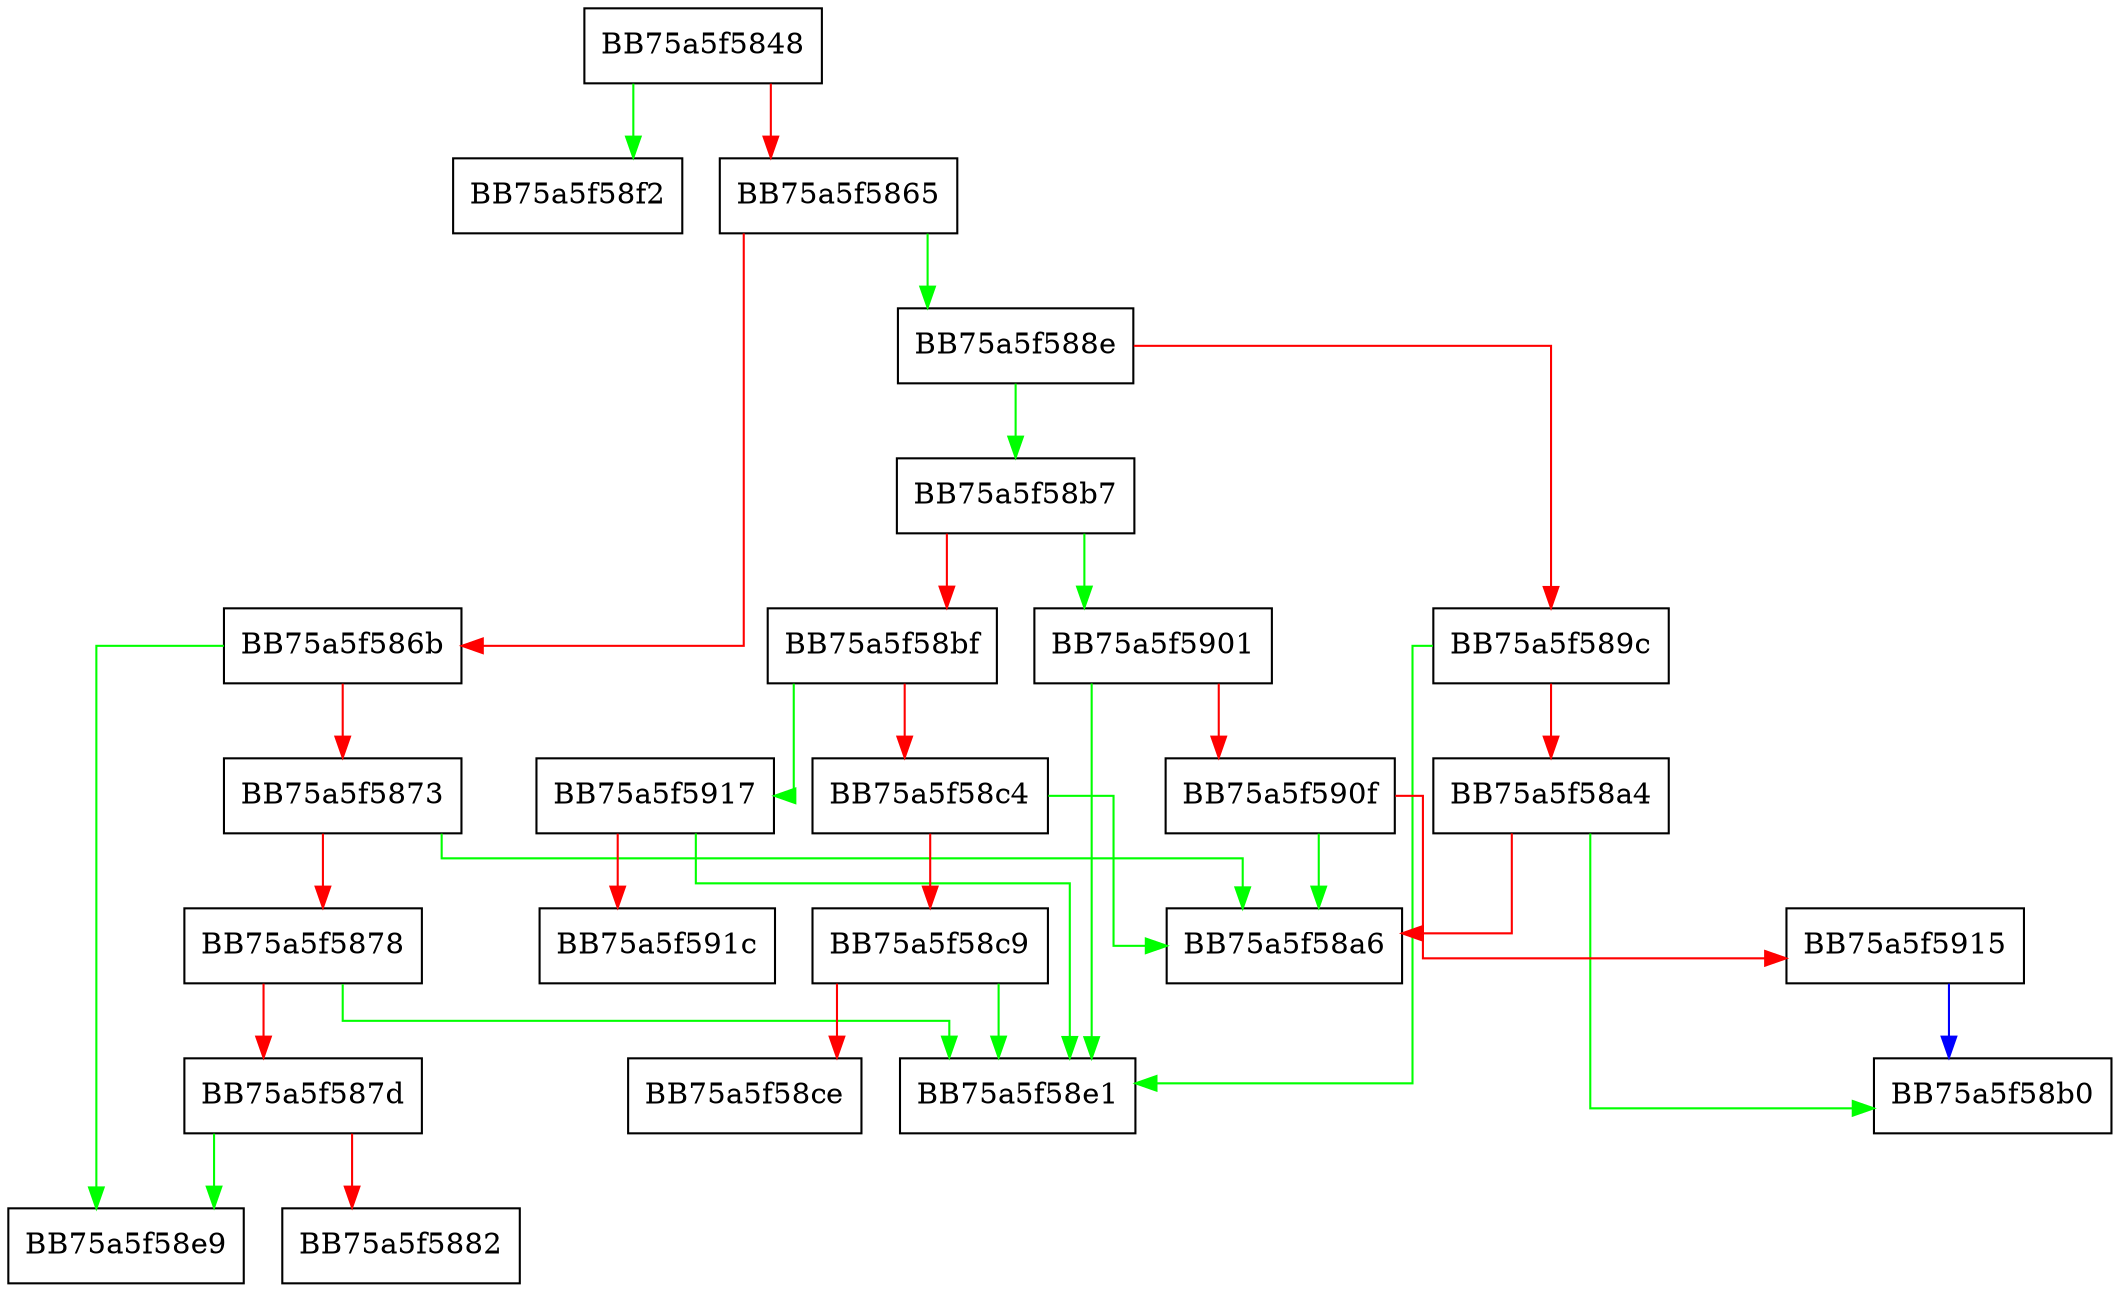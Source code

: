 digraph sqlite3MemCompare {
  node [shape="box"];
  graph [splines=ortho];
  BB75a5f5848 -> BB75a5f58f2 [color="green"];
  BB75a5f5848 -> BB75a5f5865 [color="red"];
  BB75a5f5865 -> BB75a5f588e [color="green"];
  BB75a5f5865 -> BB75a5f586b [color="red"];
  BB75a5f586b -> BB75a5f58e9 [color="green"];
  BB75a5f586b -> BB75a5f5873 [color="red"];
  BB75a5f5873 -> BB75a5f58a6 [color="green"];
  BB75a5f5873 -> BB75a5f5878 [color="red"];
  BB75a5f5878 -> BB75a5f58e1 [color="green"];
  BB75a5f5878 -> BB75a5f587d [color="red"];
  BB75a5f587d -> BB75a5f58e9 [color="green"];
  BB75a5f587d -> BB75a5f5882 [color="red"];
  BB75a5f588e -> BB75a5f58b7 [color="green"];
  BB75a5f588e -> BB75a5f589c [color="red"];
  BB75a5f589c -> BB75a5f58e1 [color="green"];
  BB75a5f589c -> BB75a5f58a4 [color="red"];
  BB75a5f58a4 -> BB75a5f58b0 [color="green"];
  BB75a5f58a4 -> BB75a5f58a6 [color="red"];
  BB75a5f58b7 -> BB75a5f5901 [color="green"];
  BB75a5f58b7 -> BB75a5f58bf [color="red"];
  BB75a5f58bf -> BB75a5f5917 [color="green"];
  BB75a5f58bf -> BB75a5f58c4 [color="red"];
  BB75a5f58c4 -> BB75a5f58a6 [color="green"];
  BB75a5f58c4 -> BB75a5f58c9 [color="red"];
  BB75a5f58c9 -> BB75a5f58e1 [color="green"];
  BB75a5f58c9 -> BB75a5f58ce [color="red"];
  BB75a5f5901 -> BB75a5f58e1 [color="green"];
  BB75a5f5901 -> BB75a5f590f [color="red"];
  BB75a5f590f -> BB75a5f58a6 [color="green"];
  BB75a5f590f -> BB75a5f5915 [color="red"];
  BB75a5f5915 -> BB75a5f58b0 [color="blue"];
  BB75a5f5917 -> BB75a5f58e1 [color="green"];
  BB75a5f5917 -> BB75a5f591c [color="red"];
}